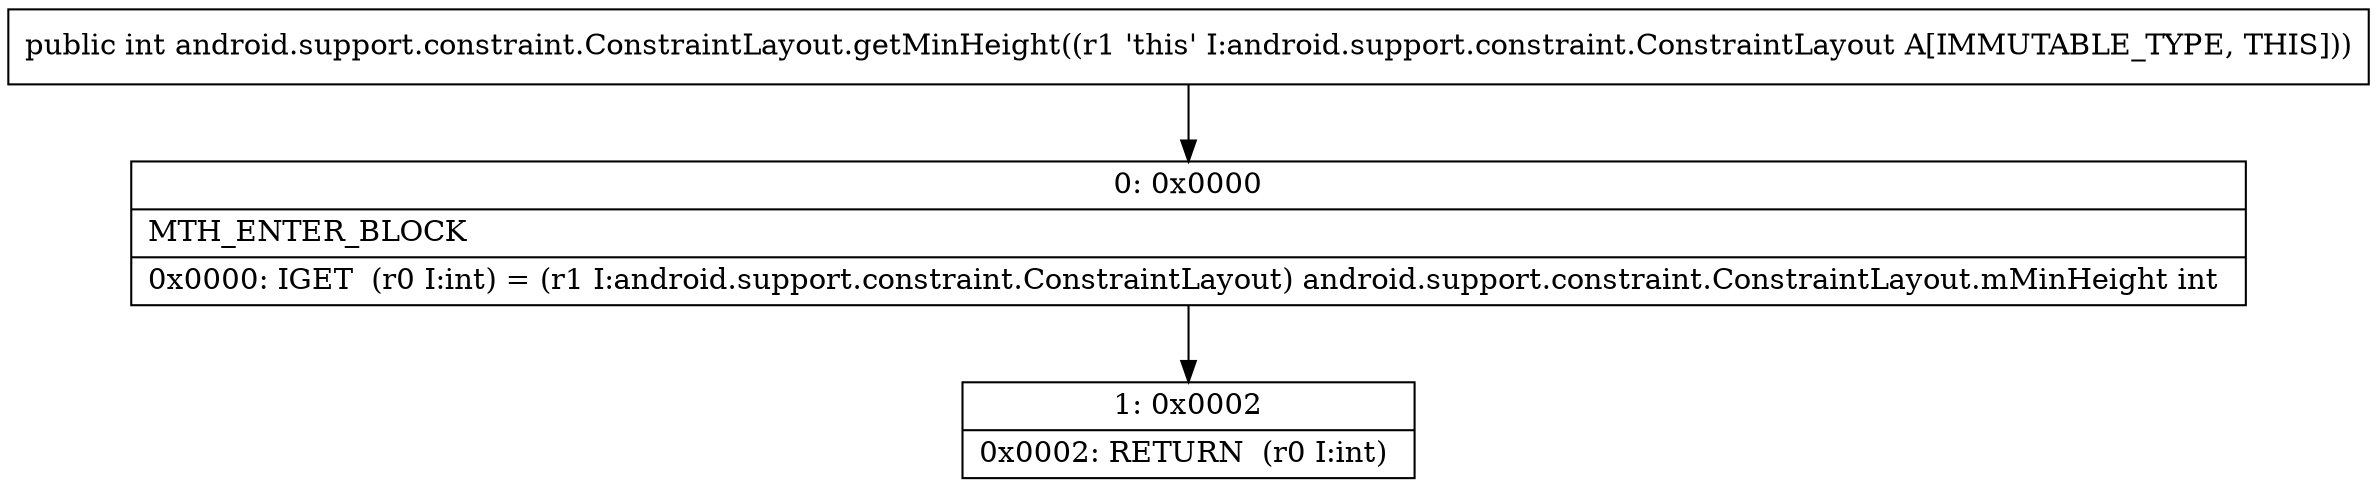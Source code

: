 digraph "CFG forandroid.support.constraint.ConstraintLayout.getMinHeight()I" {
Node_0 [shape=record,label="{0\:\ 0x0000|MTH_ENTER_BLOCK\l|0x0000: IGET  (r0 I:int) = (r1 I:android.support.constraint.ConstraintLayout) android.support.constraint.ConstraintLayout.mMinHeight int \l}"];
Node_1 [shape=record,label="{1\:\ 0x0002|0x0002: RETURN  (r0 I:int) \l}"];
MethodNode[shape=record,label="{public int android.support.constraint.ConstraintLayout.getMinHeight((r1 'this' I:android.support.constraint.ConstraintLayout A[IMMUTABLE_TYPE, THIS])) }"];
MethodNode -> Node_0;
Node_0 -> Node_1;
}

